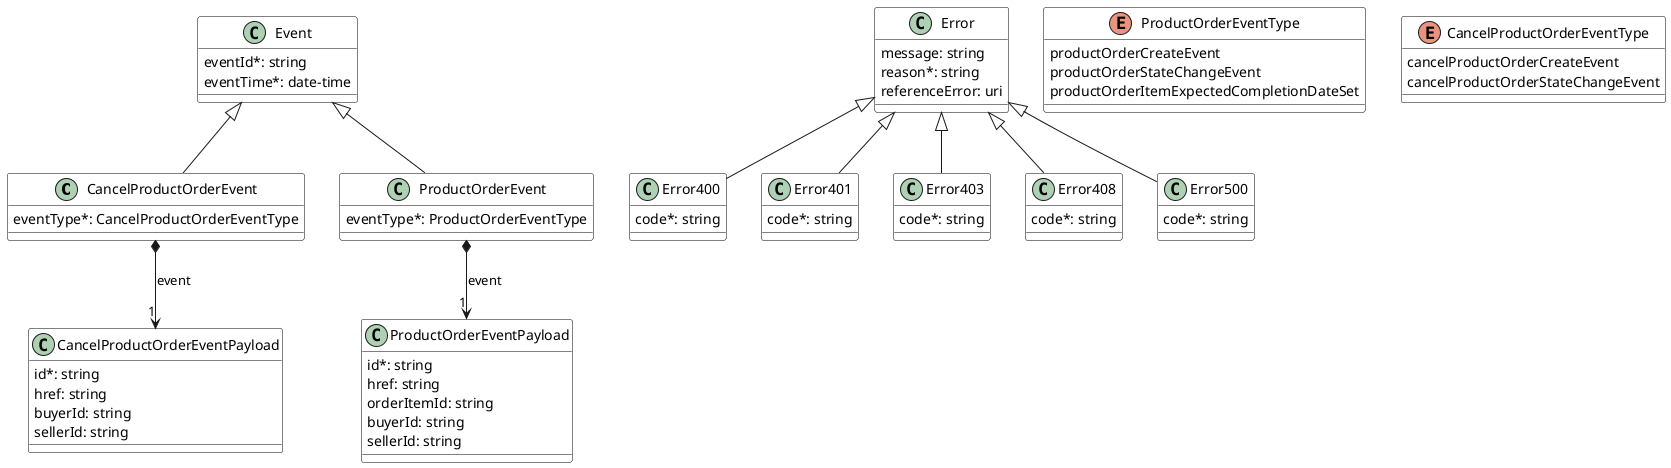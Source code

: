 @startuml
skinparam {
    ClassBackgroundColor White
    ClassBorderColor Black
}

class CancelProductOrderEvent {

    eventType*: CancelProductOrderEventType 
}
Event <|-- CancelProductOrderEvent

CancelProductOrderEvent *-->"1" CancelProductOrderEventPayload : event


class CancelProductOrderEventPayload {

    id*: string 
    href: string 
    buyerId: string 
    sellerId: string 
}



class Error400 {

    code*: string 
}
Error <|-- Error400



class Error401 {

    code*: string 
}
Error <|-- Error401



class Error403 {

    code*: string 
}
Error <|-- Error403



class Error408 {

    code*: string 
}
Error <|-- Error408



class Error500 {

    code*: string 
}
Error <|-- Error500



class Error {

    message: string 
    reason*: string 
    referenceError: uri 
}



class ProductOrderEvent {

    eventType*: ProductOrderEventType 
}
Event <|-- ProductOrderEvent

ProductOrderEvent *-->"1" ProductOrderEventPayload : event


class Event {

    eventId*: string 
    eventTime*: date-time 
}



class ProductOrderEventPayload {

    id*: string 
    href: string 
    orderItemId: string 
    buyerId: string 
    sellerId: string 
}



enum ProductOrderEventType {

    productOrderCreateEvent
    productOrderStateChangeEvent
    productOrderItemExpectedCompletionDateSet
}
enum CancelProductOrderEventType {

    cancelProductOrderCreateEvent
    cancelProductOrderStateChangeEvent
}
@enduml
